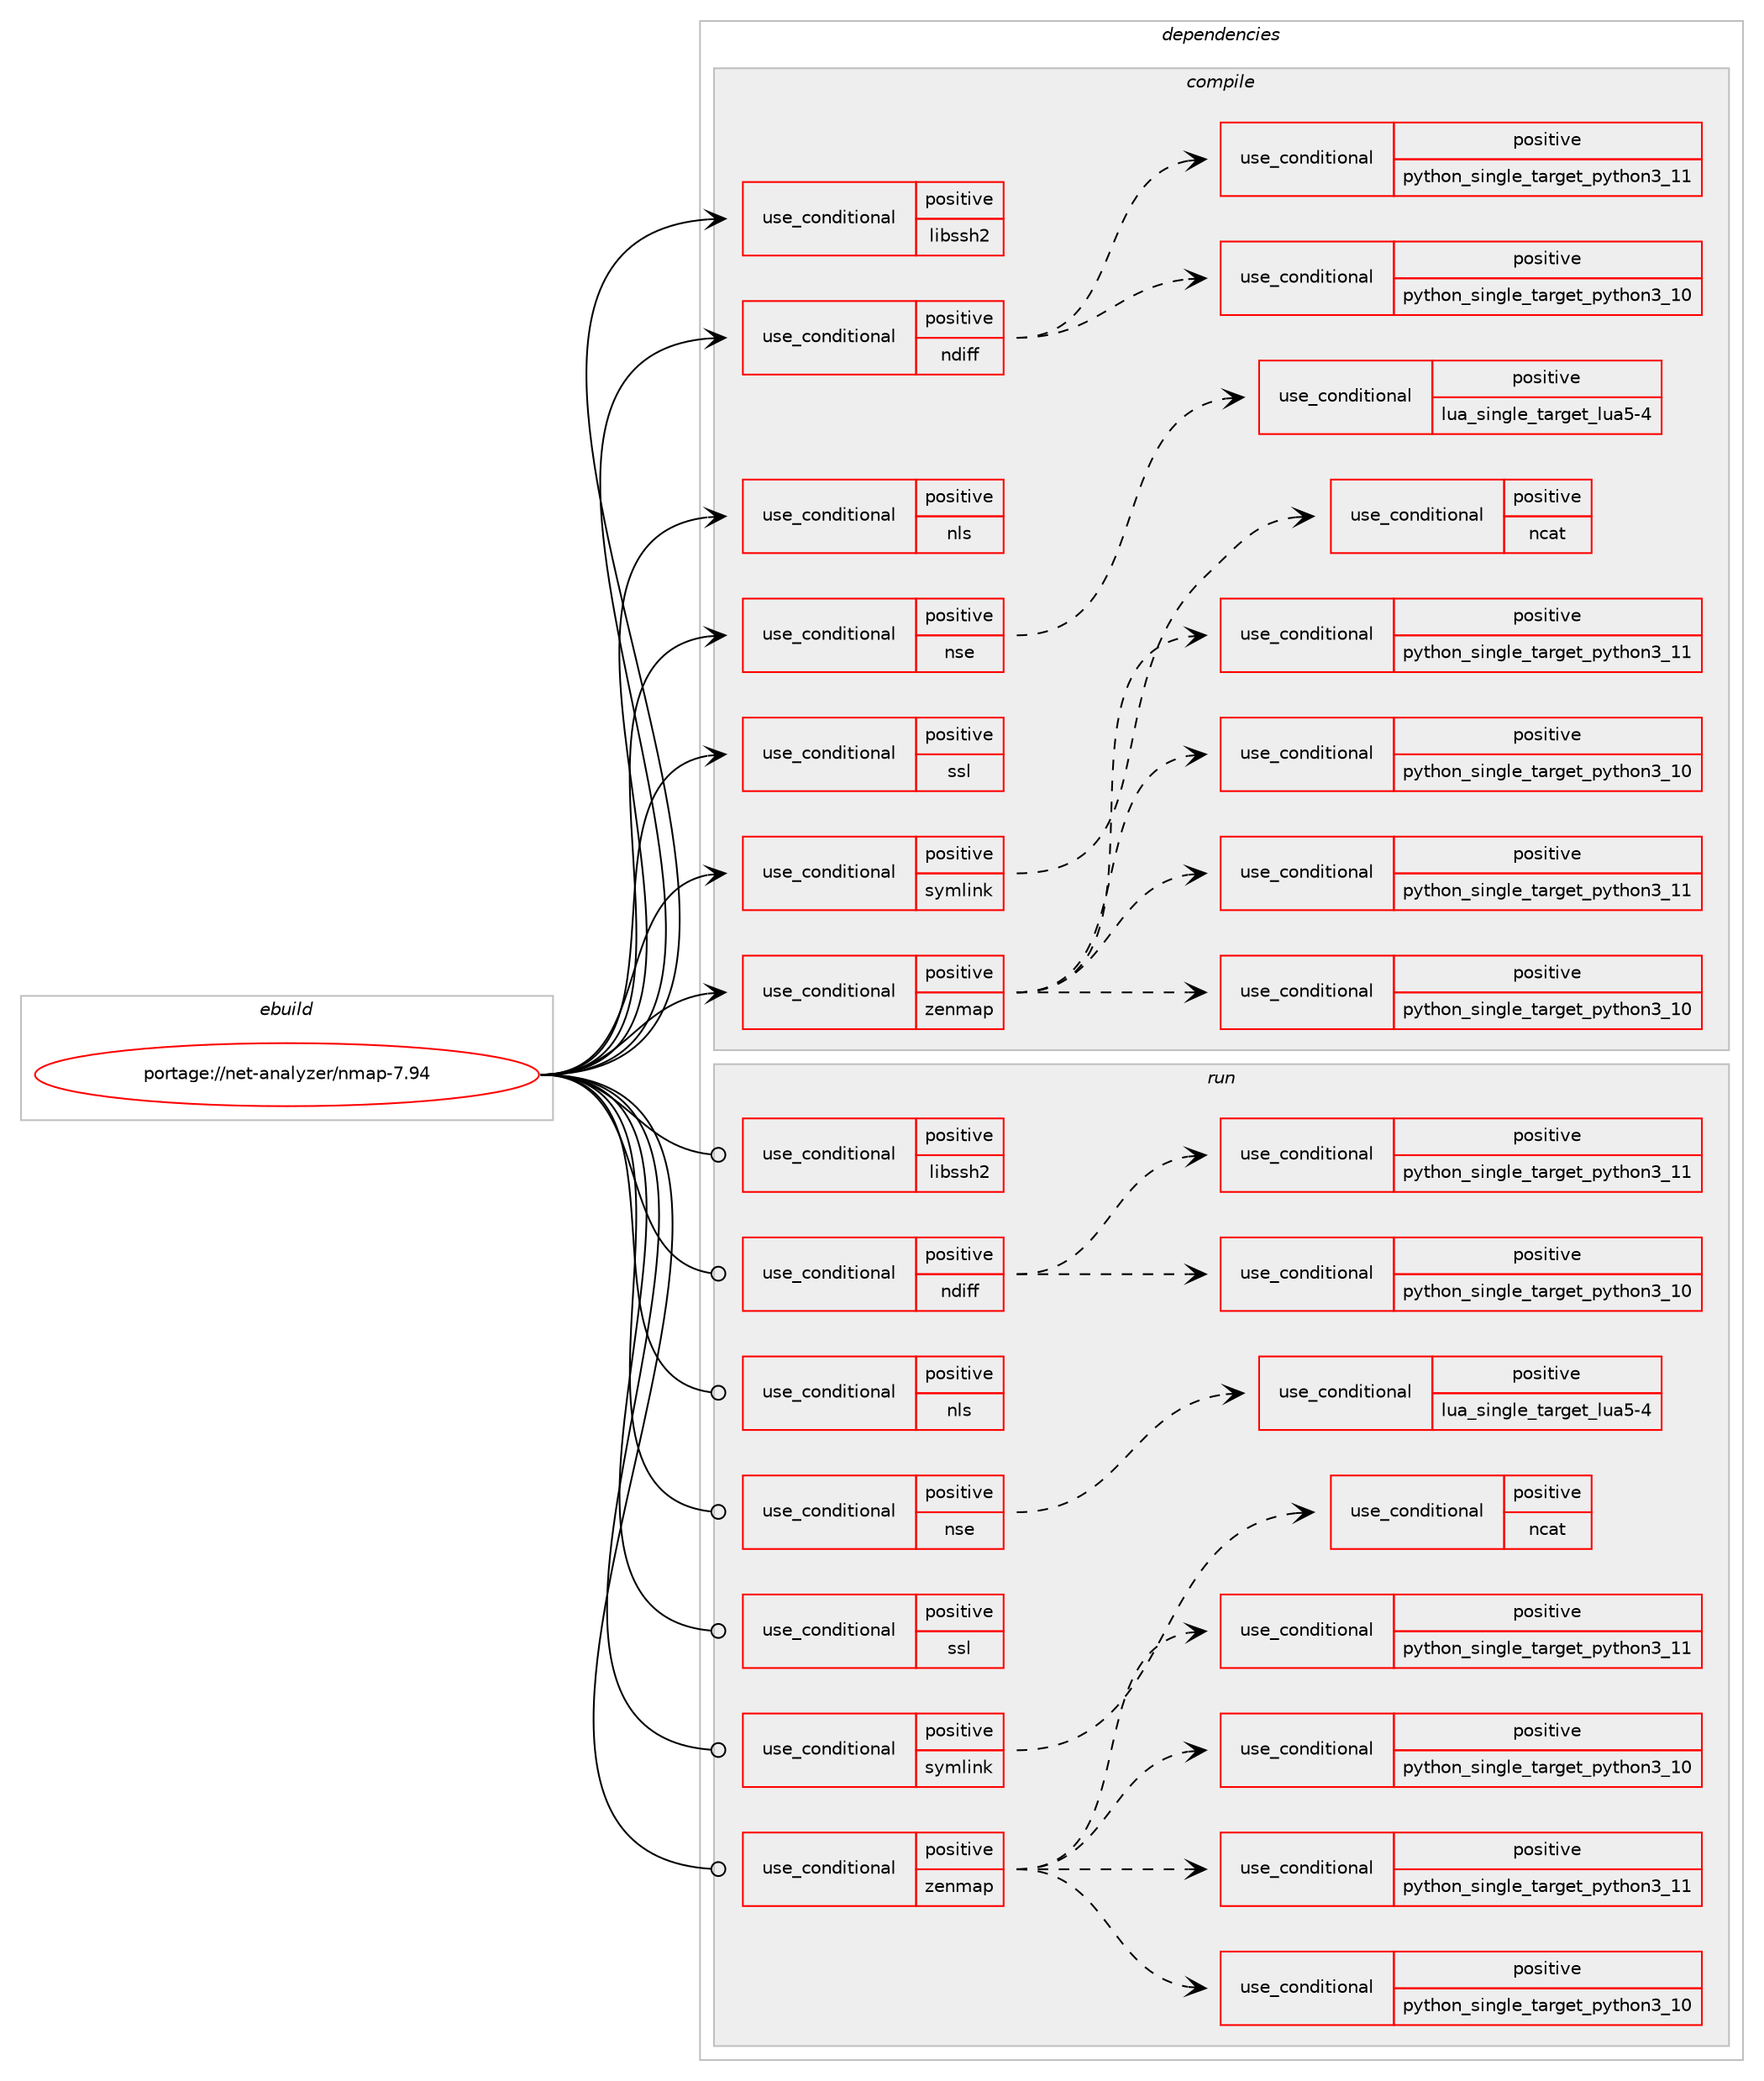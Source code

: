 digraph prolog {

# *************
# Graph options
# *************

newrank=true;
concentrate=true;
compound=true;
graph [rankdir=LR,fontname=Helvetica,fontsize=10,ranksep=1.5];#, ranksep=2.5, nodesep=0.2];
edge  [arrowhead=vee];
node  [fontname=Helvetica,fontsize=10];

# **********
# The ebuild
# **********

subgraph cluster_leftcol {
color=gray;
rank=same;
label=<<i>ebuild</i>>;
id [label="portage://net-analyzer/nmap-7.94", color=red, width=4, href="../net-analyzer/nmap-7.94.svg"];
}

# ****************
# The dependencies
# ****************

subgraph cluster_midcol {
color=gray;
label=<<i>dependencies</i>>;
subgraph cluster_compile {
fillcolor="#eeeeee";
style=filled;
label=<<i>compile</i>>;
subgraph cond324 {
dependency400 [label=<<TABLE BORDER="0" CELLBORDER="1" CELLSPACING="0" CELLPADDING="4"><TR><TD ROWSPAN="3" CELLPADDING="10">use_conditional</TD></TR><TR><TD>positive</TD></TR><TR><TD>libssh2</TD></TR></TABLE>>, shape=none, color=red];
# *** BEGIN UNKNOWN DEPENDENCY TYPE (TODO) ***
# dependency400 -> package_dependency(portage://net-analyzer/nmap-7.94,install,no,net-libs,libssh2,none,[,,],[],[use(enable(zlib),none)])
# *** END UNKNOWN DEPENDENCY TYPE (TODO) ***

# *** BEGIN UNKNOWN DEPENDENCY TYPE (TODO) ***
# dependency400 -> package_dependency(portage://net-analyzer/nmap-7.94,install,no,sys-libs,zlib,none,[,,],[],[])
# *** END UNKNOWN DEPENDENCY TYPE (TODO) ***

}
id:e -> dependency400:w [weight=20,style="solid",arrowhead="vee"];
subgraph cond325 {
dependency401 [label=<<TABLE BORDER="0" CELLBORDER="1" CELLSPACING="0" CELLPADDING="4"><TR><TD ROWSPAN="3" CELLPADDING="10">use_conditional</TD></TR><TR><TD>positive</TD></TR><TR><TD>ndiff</TD></TR></TABLE>>, shape=none, color=red];
subgraph cond326 {
dependency402 [label=<<TABLE BORDER="0" CELLBORDER="1" CELLSPACING="0" CELLPADDING="4"><TR><TD ROWSPAN="3" CELLPADDING="10">use_conditional</TD></TR><TR><TD>positive</TD></TR><TR><TD>python_single_target_python3_10</TD></TR></TABLE>>, shape=none, color=red];
# *** BEGIN UNKNOWN DEPENDENCY TYPE (TODO) ***
# dependency402 -> package_dependency(portage://net-analyzer/nmap-7.94,install,no,dev-lang,python,none,[,,],[slot(3.10)],[])
# *** END UNKNOWN DEPENDENCY TYPE (TODO) ***

}
dependency401:e -> dependency402:w [weight=20,style="dashed",arrowhead="vee"];
subgraph cond327 {
dependency403 [label=<<TABLE BORDER="0" CELLBORDER="1" CELLSPACING="0" CELLPADDING="4"><TR><TD ROWSPAN="3" CELLPADDING="10">use_conditional</TD></TR><TR><TD>positive</TD></TR><TR><TD>python_single_target_python3_11</TD></TR></TABLE>>, shape=none, color=red];
# *** BEGIN UNKNOWN DEPENDENCY TYPE (TODO) ***
# dependency403 -> package_dependency(portage://net-analyzer/nmap-7.94,install,no,dev-lang,python,none,[,,],[slot(3.11)],[])
# *** END UNKNOWN DEPENDENCY TYPE (TODO) ***

}
dependency401:e -> dependency403:w [weight=20,style="dashed",arrowhead="vee"];
}
id:e -> dependency401:w [weight=20,style="solid",arrowhead="vee"];
subgraph cond328 {
dependency404 [label=<<TABLE BORDER="0" CELLBORDER="1" CELLSPACING="0" CELLPADDING="4"><TR><TD ROWSPAN="3" CELLPADDING="10">use_conditional</TD></TR><TR><TD>positive</TD></TR><TR><TD>nls</TD></TR></TABLE>>, shape=none, color=red];
# *** BEGIN UNKNOWN DEPENDENCY TYPE (TODO) ***
# dependency404 -> package_dependency(portage://net-analyzer/nmap-7.94,install,no,virtual,libintl,none,[,,],[],[])
# *** END UNKNOWN DEPENDENCY TYPE (TODO) ***

}
id:e -> dependency404:w [weight=20,style="solid",arrowhead="vee"];
subgraph cond329 {
dependency405 [label=<<TABLE BORDER="0" CELLBORDER="1" CELLSPACING="0" CELLPADDING="4"><TR><TD ROWSPAN="3" CELLPADDING="10">use_conditional</TD></TR><TR><TD>positive</TD></TR><TR><TD>nse</TD></TR></TABLE>>, shape=none, color=red];
subgraph cond330 {
dependency406 [label=<<TABLE BORDER="0" CELLBORDER="1" CELLSPACING="0" CELLPADDING="4"><TR><TD ROWSPAN="3" CELLPADDING="10">use_conditional</TD></TR><TR><TD>positive</TD></TR><TR><TD>lua_single_target_lua5-4</TD></TR></TABLE>>, shape=none, color=red];
# *** BEGIN UNKNOWN DEPENDENCY TYPE (TODO) ***
# dependency406 -> package_dependency(portage://net-analyzer/nmap-7.94,install,no,dev-lang,lua,none,[,,],[slot(5.4)],[use(enable(deprecated),none)])
# *** END UNKNOWN DEPENDENCY TYPE (TODO) ***

}
dependency405:e -> dependency406:w [weight=20,style="dashed",arrowhead="vee"];
# *** BEGIN UNKNOWN DEPENDENCY TYPE (TODO) ***
# dependency405 -> package_dependency(portage://net-analyzer/nmap-7.94,install,no,sys-libs,zlib,none,[,,],[],[])
# *** END UNKNOWN DEPENDENCY TYPE (TODO) ***

}
id:e -> dependency405:w [weight=20,style="solid",arrowhead="vee"];
subgraph cond331 {
dependency407 [label=<<TABLE BORDER="0" CELLBORDER="1" CELLSPACING="0" CELLPADDING="4"><TR><TD ROWSPAN="3" CELLPADDING="10">use_conditional</TD></TR><TR><TD>positive</TD></TR><TR><TD>ssl</TD></TR></TABLE>>, shape=none, color=red];
# *** BEGIN UNKNOWN DEPENDENCY TYPE (TODO) ***
# dependency407 -> package_dependency(portage://net-analyzer/nmap-7.94,install,no,dev-libs,openssl,none,[,,],any_same_slot,[])
# *** END UNKNOWN DEPENDENCY TYPE (TODO) ***

}
id:e -> dependency407:w [weight=20,style="solid",arrowhead="vee"];
subgraph cond332 {
dependency408 [label=<<TABLE BORDER="0" CELLBORDER="1" CELLSPACING="0" CELLPADDING="4"><TR><TD ROWSPAN="3" CELLPADDING="10">use_conditional</TD></TR><TR><TD>positive</TD></TR><TR><TD>symlink</TD></TR></TABLE>>, shape=none, color=red];
subgraph cond333 {
dependency409 [label=<<TABLE BORDER="0" CELLBORDER="1" CELLSPACING="0" CELLPADDING="4"><TR><TD ROWSPAN="3" CELLPADDING="10">use_conditional</TD></TR><TR><TD>positive</TD></TR><TR><TD>ncat</TD></TR></TABLE>>, shape=none, color=red];
# *** BEGIN UNKNOWN DEPENDENCY TYPE (TODO) ***
# dependency409 -> package_dependency(portage://net-analyzer/nmap-7.94,install,weak,net-analyzer,netcat,none,[,,],[],[])
# *** END UNKNOWN DEPENDENCY TYPE (TODO) ***

# *** BEGIN UNKNOWN DEPENDENCY TYPE (TODO) ***
# dependency409 -> package_dependency(portage://net-analyzer/nmap-7.94,install,weak,net-analyzer,openbsd-netcat,none,[,,],[],[])
# *** END UNKNOWN DEPENDENCY TYPE (TODO) ***

}
dependency408:e -> dependency409:w [weight=20,style="dashed",arrowhead="vee"];
}
id:e -> dependency408:w [weight=20,style="solid",arrowhead="vee"];
subgraph cond334 {
dependency410 [label=<<TABLE BORDER="0" CELLBORDER="1" CELLSPACING="0" CELLPADDING="4"><TR><TD ROWSPAN="3" CELLPADDING="10">use_conditional</TD></TR><TR><TD>positive</TD></TR><TR><TD>zenmap</TD></TR></TABLE>>, shape=none, color=red];
subgraph cond335 {
dependency411 [label=<<TABLE BORDER="0" CELLBORDER="1" CELLSPACING="0" CELLPADDING="4"><TR><TD ROWSPAN="3" CELLPADDING="10">use_conditional</TD></TR><TR><TD>positive</TD></TR><TR><TD>python_single_target_python3_10</TD></TR></TABLE>>, shape=none, color=red];
# *** BEGIN UNKNOWN DEPENDENCY TYPE (TODO) ***
# dependency411 -> package_dependency(portage://net-analyzer/nmap-7.94,install,no,dev-lang,python,none,[,,],[slot(3.10)],[])
# *** END UNKNOWN DEPENDENCY TYPE (TODO) ***

}
dependency410:e -> dependency411:w [weight=20,style="dashed",arrowhead="vee"];
subgraph cond336 {
dependency412 [label=<<TABLE BORDER="0" CELLBORDER="1" CELLSPACING="0" CELLPADDING="4"><TR><TD ROWSPAN="3" CELLPADDING="10">use_conditional</TD></TR><TR><TD>positive</TD></TR><TR><TD>python_single_target_python3_11</TD></TR></TABLE>>, shape=none, color=red];
# *** BEGIN UNKNOWN DEPENDENCY TYPE (TODO) ***
# dependency412 -> package_dependency(portage://net-analyzer/nmap-7.94,install,no,dev-lang,python,none,[,,],[slot(3.11)],[])
# *** END UNKNOWN DEPENDENCY TYPE (TODO) ***

}
dependency410:e -> dependency412:w [weight=20,style="dashed",arrowhead="vee"];
subgraph cond337 {
dependency413 [label=<<TABLE BORDER="0" CELLBORDER="1" CELLSPACING="0" CELLPADDING="4"><TR><TD ROWSPAN="3" CELLPADDING="10">use_conditional</TD></TR><TR><TD>positive</TD></TR><TR><TD>python_single_target_python3_10</TD></TR></TABLE>>, shape=none, color=red];
# *** BEGIN UNKNOWN DEPENDENCY TYPE (TODO) ***
# dependency413 -> package_dependency(portage://net-analyzer/nmap-7.94,install,no,dev-python,pygobject,none,[,,],[slot(3)],[use(enable(python_targets_python3_10),negative)])
# *** END UNKNOWN DEPENDENCY TYPE (TODO) ***

}
dependency410:e -> dependency413:w [weight=20,style="dashed",arrowhead="vee"];
subgraph cond338 {
dependency414 [label=<<TABLE BORDER="0" CELLBORDER="1" CELLSPACING="0" CELLPADDING="4"><TR><TD ROWSPAN="3" CELLPADDING="10">use_conditional</TD></TR><TR><TD>positive</TD></TR><TR><TD>python_single_target_python3_11</TD></TR></TABLE>>, shape=none, color=red];
# *** BEGIN UNKNOWN DEPENDENCY TYPE (TODO) ***
# dependency414 -> package_dependency(portage://net-analyzer/nmap-7.94,install,no,dev-python,pygobject,none,[,,],[slot(3)],[use(enable(python_targets_python3_11),negative)])
# *** END UNKNOWN DEPENDENCY TYPE (TODO) ***

}
dependency410:e -> dependency414:w [weight=20,style="dashed",arrowhead="vee"];
}
id:e -> dependency410:w [weight=20,style="solid",arrowhead="vee"];
# *** BEGIN UNKNOWN DEPENDENCY TYPE (TODO) ***
# id -> package_dependency(portage://net-analyzer/nmap-7.94,install,no,dev-libs,liblinear,none,[,,],any_same_slot,[])
# *** END UNKNOWN DEPENDENCY TYPE (TODO) ***

# *** BEGIN UNKNOWN DEPENDENCY TYPE (TODO) ***
# id -> package_dependency(portage://net-analyzer/nmap-7.94,install,no,dev-libs,libpcre,none,[,,],[],[])
# *** END UNKNOWN DEPENDENCY TYPE (TODO) ***

# *** BEGIN UNKNOWN DEPENDENCY TYPE (TODO) ***
# id -> package_dependency(portage://net-analyzer/nmap-7.94,install,no,net-libs,libpcap,none,[,,],[],[])
# *** END UNKNOWN DEPENDENCY TYPE (TODO) ***

}
subgraph cluster_compileandrun {
fillcolor="#eeeeee";
style=filled;
label=<<i>compile and run</i>>;
}
subgraph cluster_run {
fillcolor="#eeeeee";
style=filled;
label=<<i>run</i>>;
subgraph cond339 {
dependency415 [label=<<TABLE BORDER="0" CELLBORDER="1" CELLSPACING="0" CELLPADDING="4"><TR><TD ROWSPAN="3" CELLPADDING="10">use_conditional</TD></TR><TR><TD>positive</TD></TR><TR><TD>libssh2</TD></TR></TABLE>>, shape=none, color=red];
# *** BEGIN UNKNOWN DEPENDENCY TYPE (TODO) ***
# dependency415 -> package_dependency(portage://net-analyzer/nmap-7.94,run,no,net-libs,libssh2,none,[,,],[],[use(enable(zlib),none)])
# *** END UNKNOWN DEPENDENCY TYPE (TODO) ***

# *** BEGIN UNKNOWN DEPENDENCY TYPE (TODO) ***
# dependency415 -> package_dependency(portage://net-analyzer/nmap-7.94,run,no,sys-libs,zlib,none,[,,],[],[])
# *** END UNKNOWN DEPENDENCY TYPE (TODO) ***

}
id:e -> dependency415:w [weight=20,style="solid",arrowhead="odot"];
subgraph cond340 {
dependency416 [label=<<TABLE BORDER="0" CELLBORDER="1" CELLSPACING="0" CELLPADDING="4"><TR><TD ROWSPAN="3" CELLPADDING="10">use_conditional</TD></TR><TR><TD>positive</TD></TR><TR><TD>ndiff</TD></TR></TABLE>>, shape=none, color=red];
subgraph cond341 {
dependency417 [label=<<TABLE BORDER="0" CELLBORDER="1" CELLSPACING="0" CELLPADDING="4"><TR><TD ROWSPAN="3" CELLPADDING="10">use_conditional</TD></TR><TR><TD>positive</TD></TR><TR><TD>python_single_target_python3_10</TD></TR></TABLE>>, shape=none, color=red];
# *** BEGIN UNKNOWN DEPENDENCY TYPE (TODO) ***
# dependency417 -> package_dependency(portage://net-analyzer/nmap-7.94,run,no,dev-lang,python,none,[,,],[slot(3.10)],[])
# *** END UNKNOWN DEPENDENCY TYPE (TODO) ***

}
dependency416:e -> dependency417:w [weight=20,style="dashed",arrowhead="vee"];
subgraph cond342 {
dependency418 [label=<<TABLE BORDER="0" CELLBORDER="1" CELLSPACING="0" CELLPADDING="4"><TR><TD ROWSPAN="3" CELLPADDING="10">use_conditional</TD></TR><TR><TD>positive</TD></TR><TR><TD>python_single_target_python3_11</TD></TR></TABLE>>, shape=none, color=red];
# *** BEGIN UNKNOWN DEPENDENCY TYPE (TODO) ***
# dependency418 -> package_dependency(portage://net-analyzer/nmap-7.94,run,no,dev-lang,python,none,[,,],[slot(3.11)],[])
# *** END UNKNOWN DEPENDENCY TYPE (TODO) ***

}
dependency416:e -> dependency418:w [weight=20,style="dashed",arrowhead="vee"];
}
id:e -> dependency416:w [weight=20,style="solid",arrowhead="odot"];
subgraph cond343 {
dependency419 [label=<<TABLE BORDER="0" CELLBORDER="1" CELLSPACING="0" CELLPADDING="4"><TR><TD ROWSPAN="3" CELLPADDING="10">use_conditional</TD></TR><TR><TD>positive</TD></TR><TR><TD>nls</TD></TR></TABLE>>, shape=none, color=red];
# *** BEGIN UNKNOWN DEPENDENCY TYPE (TODO) ***
# dependency419 -> package_dependency(portage://net-analyzer/nmap-7.94,run,no,virtual,libintl,none,[,,],[],[])
# *** END UNKNOWN DEPENDENCY TYPE (TODO) ***

}
id:e -> dependency419:w [weight=20,style="solid",arrowhead="odot"];
subgraph cond344 {
dependency420 [label=<<TABLE BORDER="0" CELLBORDER="1" CELLSPACING="0" CELLPADDING="4"><TR><TD ROWSPAN="3" CELLPADDING="10">use_conditional</TD></TR><TR><TD>positive</TD></TR><TR><TD>nse</TD></TR></TABLE>>, shape=none, color=red];
subgraph cond345 {
dependency421 [label=<<TABLE BORDER="0" CELLBORDER="1" CELLSPACING="0" CELLPADDING="4"><TR><TD ROWSPAN="3" CELLPADDING="10">use_conditional</TD></TR><TR><TD>positive</TD></TR><TR><TD>lua_single_target_lua5-4</TD></TR></TABLE>>, shape=none, color=red];
# *** BEGIN UNKNOWN DEPENDENCY TYPE (TODO) ***
# dependency421 -> package_dependency(portage://net-analyzer/nmap-7.94,run,no,dev-lang,lua,none,[,,],[slot(5.4)],[use(enable(deprecated),none)])
# *** END UNKNOWN DEPENDENCY TYPE (TODO) ***

}
dependency420:e -> dependency421:w [weight=20,style="dashed",arrowhead="vee"];
# *** BEGIN UNKNOWN DEPENDENCY TYPE (TODO) ***
# dependency420 -> package_dependency(portage://net-analyzer/nmap-7.94,run,no,sys-libs,zlib,none,[,,],[],[])
# *** END UNKNOWN DEPENDENCY TYPE (TODO) ***

}
id:e -> dependency420:w [weight=20,style="solid",arrowhead="odot"];
subgraph cond346 {
dependency422 [label=<<TABLE BORDER="0" CELLBORDER="1" CELLSPACING="0" CELLPADDING="4"><TR><TD ROWSPAN="3" CELLPADDING="10">use_conditional</TD></TR><TR><TD>positive</TD></TR><TR><TD>ssl</TD></TR></TABLE>>, shape=none, color=red];
# *** BEGIN UNKNOWN DEPENDENCY TYPE (TODO) ***
# dependency422 -> package_dependency(portage://net-analyzer/nmap-7.94,run,no,dev-libs,openssl,none,[,,],any_same_slot,[])
# *** END UNKNOWN DEPENDENCY TYPE (TODO) ***

}
id:e -> dependency422:w [weight=20,style="solid",arrowhead="odot"];
subgraph cond347 {
dependency423 [label=<<TABLE BORDER="0" CELLBORDER="1" CELLSPACING="0" CELLPADDING="4"><TR><TD ROWSPAN="3" CELLPADDING="10">use_conditional</TD></TR><TR><TD>positive</TD></TR><TR><TD>symlink</TD></TR></TABLE>>, shape=none, color=red];
subgraph cond348 {
dependency424 [label=<<TABLE BORDER="0" CELLBORDER="1" CELLSPACING="0" CELLPADDING="4"><TR><TD ROWSPAN="3" CELLPADDING="10">use_conditional</TD></TR><TR><TD>positive</TD></TR><TR><TD>ncat</TD></TR></TABLE>>, shape=none, color=red];
# *** BEGIN UNKNOWN DEPENDENCY TYPE (TODO) ***
# dependency424 -> package_dependency(portage://net-analyzer/nmap-7.94,run,weak,net-analyzer,netcat,none,[,,],[],[])
# *** END UNKNOWN DEPENDENCY TYPE (TODO) ***

# *** BEGIN UNKNOWN DEPENDENCY TYPE (TODO) ***
# dependency424 -> package_dependency(portage://net-analyzer/nmap-7.94,run,weak,net-analyzer,openbsd-netcat,none,[,,],[],[])
# *** END UNKNOWN DEPENDENCY TYPE (TODO) ***

}
dependency423:e -> dependency424:w [weight=20,style="dashed",arrowhead="vee"];
}
id:e -> dependency423:w [weight=20,style="solid",arrowhead="odot"];
subgraph cond349 {
dependency425 [label=<<TABLE BORDER="0" CELLBORDER="1" CELLSPACING="0" CELLPADDING="4"><TR><TD ROWSPAN="3" CELLPADDING="10">use_conditional</TD></TR><TR><TD>positive</TD></TR><TR><TD>zenmap</TD></TR></TABLE>>, shape=none, color=red];
subgraph cond350 {
dependency426 [label=<<TABLE BORDER="0" CELLBORDER="1" CELLSPACING="0" CELLPADDING="4"><TR><TD ROWSPAN="3" CELLPADDING="10">use_conditional</TD></TR><TR><TD>positive</TD></TR><TR><TD>python_single_target_python3_10</TD></TR></TABLE>>, shape=none, color=red];
# *** BEGIN UNKNOWN DEPENDENCY TYPE (TODO) ***
# dependency426 -> package_dependency(portage://net-analyzer/nmap-7.94,run,no,dev-lang,python,none,[,,],[slot(3.10)],[])
# *** END UNKNOWN DEPENDENCY TYPE (TODO) ***

}
dependency425:e -> dependency426:w [weight=20,style="dashed",arrowhead="vee"];
subgraph cond351 {
dependency427 [label=<<TABLE BORDER="0" CELLBORDER="1" CELLSPACING="0" CELLPADDING="4"><TR><TD ROWSPAN="3" CELLPADDING="10">use_conditional</TD></TR><TR><TD>positive</TD></TR><TR><TD>python_single_target_python3_11</TD></TR></TABLE>>, shape=none, color=red];
# *** BEGIN UNKNOWN DEPENDENCY TYPE (TODO) ***
# dependency427 -> package_dependency(portage://net-analyzer/nmap-7.94,run,no,dev-lang,python,none,[,,],[slot(3.11)],[])
# *** END UNKNOWN DEPENDENCY TYPE (TODO) ***

}
dependency425:e -> dependency427:w [weight=20,style="dashed",arrowhead="vee"];
subgraph cond352 {
dependency428 [label=<<TABLE BORDER="0" CELLBORDER="1" CELLSPACING="0" CELLPADDING="4"><TR><TD ROWSPAN="3" CELLPADDING="10">use_conditional</TD></TR><TR><TD>positive</TD></TR><TR><TD>python_single_target_python3_10</TD></TR></TABLE>>, shape=none, color=red];
# *** BEGIN UNKNOWN DEPENDENCY TYPE (TODO) ***
# dependency428 -> package_dependency(portage://net-analyzer/nmap-7.94,run,no,dev-python,pygobject,none,[,,],[slot(3)],[use(enable(python_targets_python3_10),negative)])
# *** END UNKNOWN DEPENDENCY TYPE (TODO) ***

}
dependency425:e -> dependency428:w [weight=20,style="dashed",arrowhead="vee"];
subgraph cond353 {
dependency429 [label=<<TABLE BORDER="0" CELLBORDER="1" CELLSPACING="0" CELLPADDING="4"><TR><TD ROWSPAN="3" CELLPADDING="10">use_conditional</TD></TR><TR><TD>positive</TD></TR><TR><TD>python_single_target_python3_11</TD></TR></TABLE>>, shape=none, color=red];
# *** BEGIN UNKNOWN DEPENDENCY TYPE (TODO) ***
# dependency429 -> package_dependency(portage://net-analyzer/nmap-7.94,run,no,dev-python,pygobject,none,[,,],[slot(3)],[use(enable(python_targets_python3_11),negative)])
# *** END UNKNOWN DEPENDENCY TYPE (TODO) ***

}
dependency425:e -> dependency429:w [weight=20,style="dashed",arrowhead="vee"];
}
id:e -> dependency425:w [weight=20,style="solid",arrowhead="odot"];
# *** BEGIN UNKNOWN DEPENDENCY TYPE (TODO) ***
# id -> package_dependency(portage://net-analyzer/nmap-7.94,run,no,dev-libs,liblinear,none,[,,],any_same_slot,[])
# *** END UNKNOWN DEPENDENCY TYPE (TODO) ***

# *** BEGIN UNKNOWN DEPENDENCY TYPE (TODO) ***
# id -> package_dependency(portage://net-analyzer/nmap-7.94,run,no,dev-libs,libpcre,none,[,,],[],[])
# *** END UNKNOWN DEPENDENCY TYPE (TODO) ***

# *** BEGIN UNKNOWN DEPENDENCY TYPE (TODO) ***
# id -> package_dependency(portage://net-analyzer/nmap-7.94,run,no,net-libs,libpcap,none,[,,],[],[])
# *** END UNKNOWN DEPENDENCY TYPE (TODO) ***

}
}

# **************
# The candidates
# **************

subgraph cluster_choices {
rank=same;
color=gray;
label=<<i>candidates</i>>;

}

}
